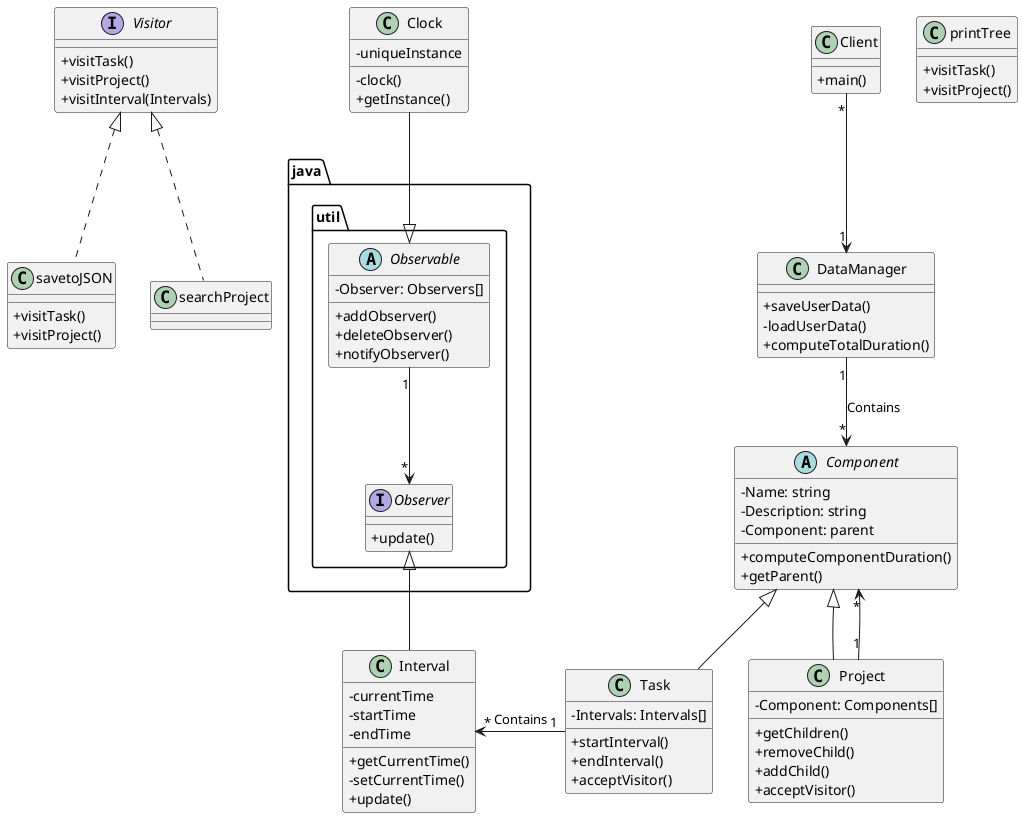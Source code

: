 @startuml 

skinparam classAttributeIconSize 0
skinparam linetype polyline

abstract class Component {
- Name: string
- Description: string
- Component: parent
+ computeComponentDuration()
+ getParent()
}

class Project extends Component {
- Component: Components[]
+ getChildren()
+ removeChild()
+ addChild()
+ acceptVisitor()
}


class Task extends Component {
- Intervals: Intervals[]
+ startInterval()
+ endInterval()
+ acceptVisitor()
}

Interface Visitor{
+ visitTask()
+ visitProject()
+ visitInterval(Intervals)
}

class printTree {
+ visitTask()
+ visitProject()
}

class savetoJSON {
+ visitTask()
+ visitProject()
}

class Interval{
- currentTime
- startTime
- endTime
+ getCurrentTime()
- setCurrentTime()
+ update()

}

package java.util <<Folder>> {
    Interface Observer{
    + update()
    }

    abstract class Observable {
    - Observer: Observers[]
    + addObserver()
    + deleteObserver()
    + notifyObserver()
    }
}


class Clock {
- uniqueInstance
- clock()
+ getInstance()
}

class Client{
+ main()
}

class DataManager{  
+ saveUserData()
- loadUserData()
+ computeTotalDuration()
}


DataManager "1" -down-> "*" Component: Contains
Project "1" -up-> "*" Component
Client "*" -down-> "1" DataManager
Task "1" -left-> "*" Interval:Contains
Clock -down-|> Observable
Observable "1" -Down-> "*" Observer
Interval -up-|> Observer
Task -[hidden]right-> Project
searchProject .up.|> Visitor
savetoJSON .up.|> Visitor

@enduml